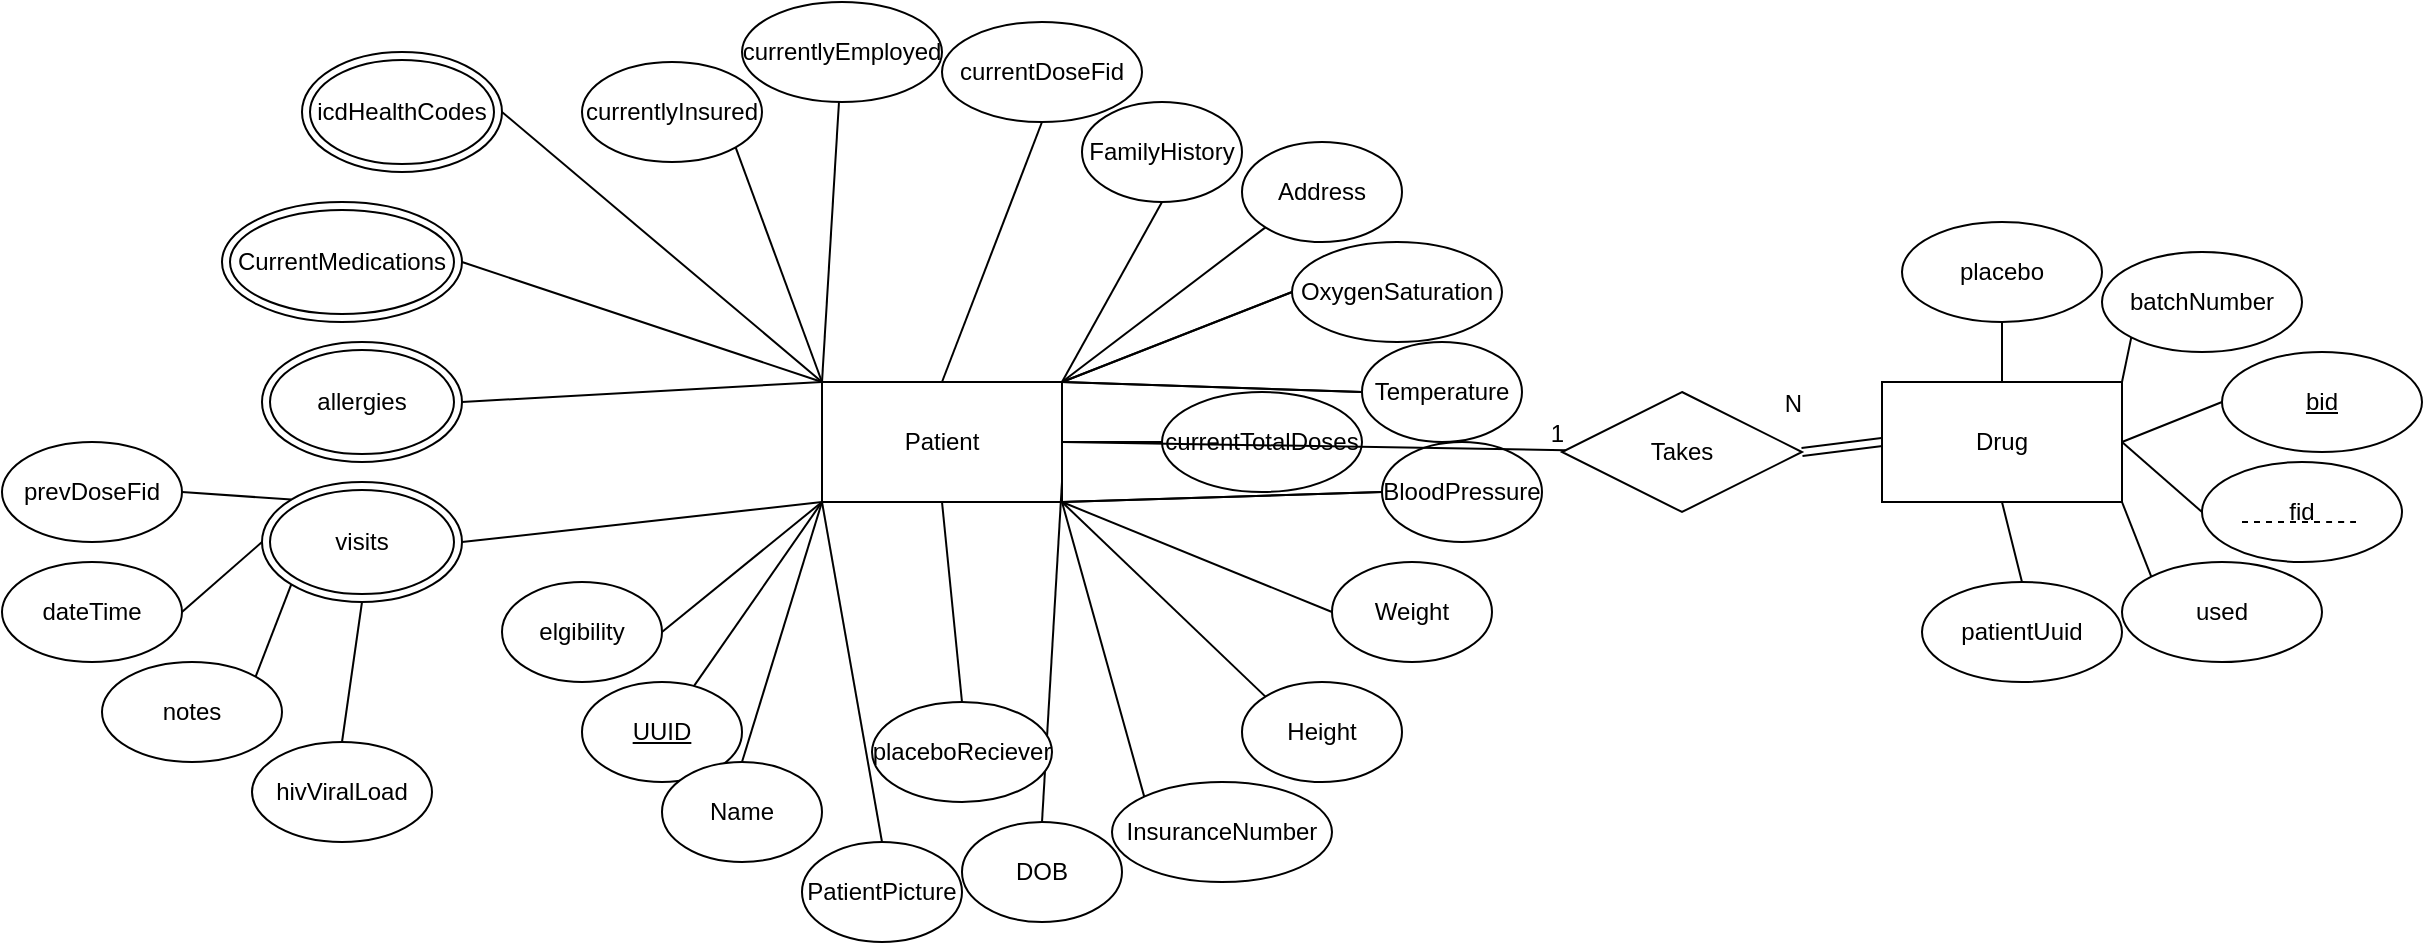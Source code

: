 <mxfile version="21.1.2" type="device">
  <diagram id="LXzsLuuNuo0Rxr8nkvQQ" name="Page-1">
    <mxGraphModel dx="840" dy="433" grid="1" gridSize="10" guides="1" tooltips="1" connect="1" arrows="1" fold="1" page="1" pageScale="1" pageWidth="850" pageHeight="1100" math="0" shadow="0">
      <root>
        <mxCell id="0" />
        <mxCell id="1" parent="0" />
        <mxCell id="w8x3Eff8AE29bfVnjQau-58" style="rounded=0;orthogonalLoop=1;jettySize=auto;html=1;exitX=0;exitY=1;exitDx=0;exitDy=0;endArrow=none;endFill=0;" edge="1" parent="1" source="w8x3Eff8AE29bfVnjQau-56" target="w8x3Eff8AE29bfVnjQau-57">
          <mxGeometry relative="1" as="geometry" />
        </mxCell>
        <mxCell id="w8x3Eff8AE29bfVnjQau-56" value="Patient" style="rounded=0;whiteSpace=wrap;html=1;" vertex="1" parent="1">
          <mxGeometry x="410" y="200" width="120" height="60" as="geometry" />
        </mxCell>
        <mxCell id="w8x3Eff8AE29bfVnjQau-57" value="&lt;u&gt;UUID&lt;/u&gt;" style="ellipse;whiteSpace=wrap;html=1;" vertex="1" parent="1">
          <mxGeometry x="290" y="350" width="80" height="50" as="geometry" />
        </mxCell>
        <mxCell id="w8x3Eff8AE29bfVnjQau-70" style="rounded=0;orthogonalLoop=1;jettySize=auto;html=1;exitX=0.5;exitY=0;exitDx=0;exitDy=0;endArrow=none;endFill=0;entryX=0;entryY=1;entryDx=0;entryDy=0;" edge="1" parent="1" source="w8x3Eff8AE29bfVnjQau-68" target="w8x3Eff8AE29bfVnjQau-56">
          <mxGeometry relative="1" as="geometry" />
        </mxCell>
        <mxCell id="w8x3Eff8AE29bfVnjQau-68" value="Name" style="ellipse;whiteSpace=wrap;html=1;" vertex="1" parent="1">
          <mxGeometry x="330" y="390" width="80" height="50" as="geometry" />
        </mxCell>
        <mxCell id="w8x3Eff8AE29bfVnjQau-131" style="rounded=0;orthogonalLoop=1;jettySize=auto;html=1;exitX=0.5;exitY=0;exitDx=0;exitDy=0;endArrow=none;endFill=0;" edge="1" parent="1" source="w8x3Eff8AE29bfVnjQau-95">
          <mxGeometry relative="1" as="geometry">
            <mxPoint x="530" y="250" as="targetPoint" />
          </mxGeometry>
        </mxCell>
        <mxCell id="w8x3Eff8AE29bfVnjQau-95" value="DOB" style="ellipse;whiteSpace=wrap;html=1;" vertex="1" parent="1">
          <mxGeometry x="480" y="420" width="80" height="50" as="geometry" />
        </mxCell>
        <mxCell id="w8x3Eff8AE29bfVnjQau-130" style="rounded=0;orthogonalLoop=1;jettySize=auto;html=1;exitX=0;exitY=0;exitDx=0;exitDy=0;endArrow=none;endFill=0;" edge="1" parent="1" source="w8x3Eff8AE29bfVnjQau-99">
          <mxGeometry relative="1" as="geometry">
            <mxPoint x="530" y="260" as="targetPoint" />
          </mxGeometry>
        </mxCell>
        <mxCell id="w8x3Eff8AE29bfVnjQau-99" value="InsuranceNumber" style="ellipse;whiteSpace=wrap;html=1;" vertex="1" parent="1">
          <mxGeometry x="555" y="400" width="110" height="50" as="geometry" />
        </mxCell>
        <mxCell id="w8x3Eff8AE29bfVnjQau-129" style="rounded=0;orthogonalLoop=1;jettySize=auto;html=1;exitX=0;exitY=0;exitDx=0;exitDy=0;endArrow=none;endFill=0;" edge="1" parent="1" source="w8x3Eff8AE29bfVnjQau-100">
          <mxGeometry relative="1" as="geometry">
            <mxPoint x="530" y="260" as="targetPoint" />
          </mxGeometry>
        </mxCell>
        <mxCell id="w8x3Eff8AE29bfVnjQau-100" value="Height" style="ellipse;whiteSpace=wrap;html=1;" vertex="1" parent="1">
          <mxGeometry x="620" y="350" width="80" height="50" as="geometry" />
        </mxCell>
        <mxCell id="w8x3Eff8AE29bfVnjQau-128" style="rounded=0;orthogonalLoop=1;jettySize=auto;html=1;exitX=0;exitY=0.5;exitDx=0;exitDy=0;entryX=1;entryY=1;entryDx=0;entryDy=0;endArrow=none;endFill=0;" edge="1" parent="1" source="w8x3Eff8AE29bfVnjQau-101" target="w8x3Eff8AE29bfVnjQau-56">
          <mxGeometry relative="1" as="geometry" />
        </mxCell>
        <mxCell id="w8x3Eff8AE29bfVnjQau-101" value="Weight" style="ellipse;whiteSpace=wrap;html=1;" vertex="1" parent="1">
          <mxGeometry x="665" y="290" width="80" height="50" as="geometry" />
        </mxCell>
        <mxCell id="w8x3Eff8AE29bfVnjQau-134" style="rounded=0;orthogonalLoop=1;jettySize=auto;html=1;exitX=0;exitY=0.5;exitDx=0;exitDy=0;entryX=1;entryY=1;entryDx=0;entryDy=0;endArrow=none;endFill=0;" edge="1" parent="1" source="w8x3Eff8AE29bfVnjQau-102" target="w8x3Eff8AE29bfVnjQau-56">
          <mxGeometry relative="1" as="geometry" />
        </mxCell>
        <mxCell id="w8x3Eff8AE29bfVnjQau-102" value="BloodPressure" style="ellipse;whiteSpace=wrap;html=1;" vertex="1" parent="1">
          <mxGeometry x="690" y="230" width="80" height="50" as="geometry" />
        </mxCell>
        <mxCell id="w8x3Eff8AE29bfVnjQau-126" style="rounded=0;orthogonalLoop=1;jettySize=auto;html=1;exitX=0;exitY=0.5;exitDx=0;exitDy=0;entryX=1;entryY=0;entryDx=0;entryDy=0;endArrow=none;endFill=0;" edge="1" parent="1" source="w8x3Eff8AE29bfVnjQau-103" target="w8x3Eff8AE29bfVnjQau-56">
          <mxGeometry relative="1" as="geometry" />
        </mxCell>
        <mxCell id="w8x3Eff8AE29bfVnjQau-103" value="Temperature" style="ellipse;whiteSpace=wrap;html=1;" vertex="1" parent="1">
          <mxGeometry x="680" y="180" width="80" height="50" as="geometry" />
        </mxCell>
        <mxCell id="w8x3Eff8AE29bfVnjQau-123" style="rounded=0;orthogonalLoop=1;jettySize=auto;html=1;exitX=0;exitY=0.5;exitDx=0;exitDy=0;entryX=1;entryY=0;entryDx=0;entryDy=0;endArrow=none;endFill=0;" edge="1" parent="1" source="w8x3Eff8AE29bfVnjQau-104" target="w8x3Eff8AE29bfVnjQau-56">
          <mxGeometry relative="1" as="geometry" />
        </mxCell>
        <mxCell id="w8x3Eff8AE29bfVnjQau-104" value="OxygenSaturation" style="ellipse;whiteSpace=wrap;html=1;" vertex="1" parent="1">
          <mxGeometry x="645" y="130" width="105" height="50" as="geometry" />
        </mxCell>
        <mxCell id="w8x3Eff8AE29bfVnjQau-122" style="rounded=0;orthogonalLoop=1;jettySize=auto;html=1;exitX=0;exitY=1;exitDx=0;exitDy=0;entryX=1;entryY=0;entryDx=0;entryDy=0;endArrow=none;endFill=0;" edge="1" parent="1" source="w8x3Eff8AE29bfVnjQau-105" target="w8x3Eff8AE29bfVnjQau-56">
          <mxGeometry relative="1" as="geometry" />
        </mxCell>
        <mxCell id="w8x3Eff8AE29bfVnjQau-105" value="Address" style="ellipse;whiteSpace=wrap;html=1;" vertex="1" parent="1">
          <mxGeometry x="620" y="80" width="80" height="50" as="geometry" />
        </mxCell>
        <mxCell id="w8x3Eff8AE29bfVnjQau-141" style="rounded=0;orthogonalLoop=1;jettySize=auto;html=1;endArrow=none;endFill=0;" edge="1" parent="1" source="w8x3Eff8AE29bfVnjQau-107">
          <mxGeometry relative="1" as="geometry">
            <mxPoint x="410" y="200" as="targetPoint" />
          </mxGeometry>
        </mxCell>
        <mxCell id="w8x3Eff8AE29bfVnjQau-107" value="currentlyEmployed" style="ellipse;whiteSpace=wrap;html=1;" vertex="1" parent="1">
          <mxGeometry x="370" y="10" width="100" height="50" as="geometry" />
        </mxCell>
        <mxCell id="w8x3Eff8AE29bfVnjQau-142" style="rounded=0;orthogonalLoop=1;jettySize=auto;html=1;exitX=0.5;exitY=1;exitDx=0;exitDy=0;entryX=1;entryY=0;entryDx=0;entryDy=0;endArrow=none;endFill=0;" edge="1" parent="1" source="w8x3Eff8AE29bfVnjQau-110" target="w8x3Eff8AE29bfVnjQau-56">
          <mxGeometry relative="1" as="geometry" />
        </mxCell>
        <mxCell id="w8x3Eff8AE29bfVnjQau-110" value="FamilyHistory" style="ellipse;whiteSpace=wrap;html=1;" vertex="1" parent="1">
          <mxGeometry x="540" y="60" width="80" height="50" as="geometry" />
        </mxCell>
        <mxCell id="w8x3Eff8AE29bfVnjQau-140" style="rounded=0;orthogonalLoop=1;jettySize=auto;html=1;exitX=1;exitY=1;exitDx=0;exitDy=0;entryX=0;entryY=0;entryDx=0;entryDy=0;endArrow=none;endFill=0;" edge="1" parent="1" source="w8x3Eff8AE29bfVnjQau-111" target="w8x3Eff8AE29bfVnjQau-56">
          <mxGeometry relative="1" as="geometry" />
        </mxCell>
        <mxCell id="w8x3Eff8AE29bfVnjQau-111" value="currentlyInsured" style="ellipse;whiteSpace=wrap;html=1;" vertex="1" parent="1">
          <mxGeometry x="290" y="40" width="90" height="50" as="geometry" />
        </mxCell>
        <mxCell id="w8x3Eff8AE29bfVnjQau-139" style="rounded=0;orthogonalLoop=1;jettySize=auto;html=1;exitX=1;exitY=0.5;exitDx=0;exitDy=0;endArrow=none;endFill=0;" edge="1" parent="1" source="w8x3Eff8AE29bfVnjQau-159">
          <mxGeometry relative="1" as="geometry">
            <mxPoint x="410" y="200" as="targetPoint" />
            <mxPoint x="210.0" y="135.0" as="sourcePoint" />
          </mxGeometry>
        </mxCell>
        <mxCell id="w8x3Eff8AE29bfVnjQau-138" style="rounded=0;orthogonalLoop=1;jettySize=auto;html=1;exitX=1;exitY=0.5;exitDx=0;exitDy=0;entryX=0;entryY=0;entryDx=0;entryDy=0;endArrow=none;endFill=0;" edge="1" parent="1" source="w8x3Eff8AE29bfVnjQau-162" target="w8x3Eff8AE29bfVnjQau-56">
          <mxGeometry relative="1" as="geometry">
            <mxPoint x="150.0" y="235.0" as="sourcePoint" />
          </mxGeometry>
        </mxCell>
        <mxCell id="w8x3Eff8AE29bfVnjQau-137" style="rounded=0;orthogonalLoop=1;jettySize=auto;html=1;exitX=1;exitY=0.5;exitDx=0;exitDy=0;entryX=0;entryY=1;entryDx=0;entryDy=0;endArrow=none;endFill=0;" edge="1" parent="1" source="w8x3Eff8AE29bfVnjQau-163" target="w8x3Eff8AE29bfVnjQau-56">
          <mxGeometry relative="1" as="geometry">
            <mxPoint x="160.0" y="325" as="sourcePoint" />
          </mxGeometry>
        </mxCell>
        <mxCell id="w8x3Eff8AE29bfVnjQau-136" style="rounded=0;orthogonalLoop=1;jettySize=auto;html=1;exitX=1;exitY=0.5;exitDx=0;exitDy=0;entryX=0;entryY=1;entryDx=0;entryDy=0;endArrow=none;endFill=0;" edge="1" parent="1" source="w8x3Eff8AE29bfVnjQau-115" target="w8x3Eff8AE29bfVnjQau-56">
          <mxGeometry relative="1" as="geometry" />
        </mxCell>
        <mxCell id="w8x3Eff8AE29bfVnjQau-115" value="elgibility" style="ellipse;whiteSpace=wrap;html=1;" vertex="1" parent="1">
          <mxGeometry x="250" y="300" width="80" height="50" as="geometry" />
        </mxCell>
        <mxCell id="w8x3Eff8AE29bfVnjQau-132" style="rounded=0;orthogonalLoop=1;jettySize=auto;html=1;exitX=0.5;exitY=0;exitDx=0;exitDy=0;entryX=0;entryY=1;entryDx=0;entryDy=0;endArrow=none;endFill=0;" edge="1" parent="1" source="w8x3Eff8AE29bfVnjQau-116" target="w8x3Eff8AE29bfVnjQau-56">
          <mxGeometry relative="1" as="geometry" />
        </mxCell>
        <mxCell id="w8x3Eff8AE29bfVnjQau-116" value="PatientPicture" style="ellipse;whiteSpace=wrap;html=1;" vertex="1" parent="1">
          <mxGeometry x="400" y="430" width="80" height="50" as="geometry" />
        </mxCell>
        <mxCell id="w8x3Eff8AE29bfVnjQau-143" style="rounded=0;orthogonalLoop=1;jettySize=auto;html=1;exitX=0;exitY=0.5;exitDx=0;exitDy=0;entryX=1;entryY=1;entryDx=0;entryDy=0;endArrow=none;endFill=0;" edge="1" parent="1">
          <mxGeometry relative="1" as="geometry">
            <mxPoint x="690.1" y="255" as="sourcePoint" />
            <mxPoint x="530.1" y="260" as="targetPoint" />
          </mxGeometry>
        </mxCell>
        <mxCell id="w8x3Eff8AE29bfVnjQau-144" style="rounded=0;orthogonalLoop=1;jettySize=auto;html=1;exitX=0;exitY=0.5;exitDx=0;exitDy=0;entryX=1;entryY=0;entryDx=0;entryDy=0;endArrow=none;endFill=0;" edge="1" parent="1">
          <mxGeometry relative="1" as="geometry">
            <mxPoint x="680.1" y="205" as="sourcePoint" />
            <mxPoint x="530.1" y="200" as="targetPoint" />
          </mxGeometry>
        </mxCell>
        <mxCell id="w8x3Eff8AE29bfVnjQau-145" style="rounded=0;orthogonalLoop=1;jettySize=auto;html=1;exitX=0;exitY=0.5;exitDx=0;exitDy=0;entryX=1;entryY=0;entryDx=0;entryDy=0;endArrow=none;endFill=0;" edge="1" parent="1">
          <mxGeometry relative="1" as="geometry">
            <mxPoint x="645.1" y="155" as="sourcePoint" />
            <mxPoint x="530.1" y="200" as="targetPoint" />
          </mxGeometry>
        </mxCell>
        <mxCell id="w8x3Eff8AE29bfVnjQau-152" style="rounded=0;orthogonalLoop=1;jettySize=auto;html=1;exitX=0.5;exitY=0;exitDx=0;exitDy=0;entryX=0.5;entryY=1;entryDx=0;entryDy=0;endArrow=none;endFill=0;" edge="1" parent="1" source="w8x3Eff8AE29bfVnjQau-149" target="w8x3Eff8AE29bfVnjQau-56">
          <mxGeometry relative="1" as="geometry" />
        </mxCell>
        <mxCell id="w8x3Eff8AE29bfVnjQau-149" value="placeboReciever" style="ellipse;whiteSpace=wrap;html=1;" vertex="1" parent="1">
          <mxGeometry x="435" y="360" width="90" height="50" as="geometry" />
        </mxCell>
        <mxCell id="w8x3Eff8AE29bfVnjQau-154" style="rounded=0;orthogonalLoop=1;jettySize=auto;html=1;exitX=0;exitY=0.5;exitDx=0;exitDy=0;entryX=1;entryY=0.5;entryDx=0;entryDy=0;endArrow=none;endFill=0;" edge="1" parent="1" source="w8x3Eff8AE29bfVnjQau-150" target="w8x3Eff8AE29bfVnjQau-56">
          <mxGeometry relative="1" as="geometry" />
        </mxCell>
        <mxCell id="w8x3Eff8AE29bfVnjQau-150" value="currentTotalDoses" style="ellipse;whiteSpace=wrap;html=1;" vertex="1" parent="1">
          <mxGeometry x="580" y="205" width="100" height="50" as="geometry" />
        </mxCell>
        <mxCell id="w8x3Eff8AE29bfVnjQau-155" style="rounded=0;orthogonalLoop=1;jettySize=auto;html=1;exitX=0.5;exitY=1;exitDx=0;exitDy=0;entryX=0.5;entryY=0;entryDx=0;entryDy=0;endArrow=none;endFill=0;" edge="1" parent="1" source="w8x3Eff8AE29bfVnjQau-151" target="w8x3Eff8AE29bfVnjQau-56">
          <mxGeometry relative="1" as="geometry" />
        </mxCell>
        <mxCell id="w8x3Eff8AE29bfVnjQau-151" value="currentDoseFid" style="ellipse;whiteSpace=wrap;html=1;" vertex="1" parent="1">
          <mxGeometry x="470" y="20" width="100" height="50" as="geometry" />
        </mxCell>
        <mxCell id="w8x3Eff8AE29bfVnjQau-159" value="icdHealthCodes" style="ellipse;shape=doubleEllipse;whiteSpace=wrap;html=1;" vertex="1" parent="1">
          <mxGeometry x="150" y="35" width="100" height="60" as="geometry" />
        </mxCell>
        <mxCell id="w8x3Eff8AE29bfVnjQau-162" value="allergies" style="ellipse;shape=doubleEllipse;whiteSpace=wrap;html=1;" vertex="1" parent="1">
          <mxGeometry x="130" y="180" width="100" height="60" as="geometry" />
        </mxCell>
        <mxCell id="w8x3Eff8AE29bfVnjQau-163" value="visits" style="ellipse;shape=doubleEllipse;whiteSpace=wrap;html=1;" vertex="1" parent="1">
          <mxGeometry x="130" y="250" width="100" height="60" as="geometry" />
        </mxCell>
        <mxCell id="w8x3Eff8AE29bfVnjQau-166" style="rounded=0;orthogonalLoop=1;jettySize=auto;html=1;exitX=1;exitY=0.5;exitDx=0;exitDy=0;entryX=0;entryY=0;entryDx=0;entryDy=0;endArrow=none;endFill=0;" edge="1" parent="1" source="w8x3Eff8AE29bfVnjQau-164" target="w8x3Eff8AE29bfVnjQau-56">
          <mxGeometry relative="1" as="geometry" />
        </mxCell>
        <mxCell id="w8x3Eff8AE29bfVnjQau-164" value="CurrentMedications" style="ellipse;shape=doubleEllipse;whiteSpace=wrap;html=1;" vertex="1" parent="1">
          <mxGeometry x="110" y="110" width="120" height="60" as="geometry" />
        </mxCell>
        <mxCell id="w8x3Eff8AE29bfVnjQau-174" style="rounded=0;orthogonalLoop=1;jettySize=auto;html=1;exitX=1;exitY=0.5;exitDx=0;exitDy=0;entryX=0;entryY=0;entryDx=0;entryDy=0;endArrow=none;endFill=0;" edge="1" parent="1" source="w8x3Eff8AE29bfVnjQau-167" target="w8x3Eff8AE29bfVnjQau-163">
          <mxGeometry relative="1" as="geometry" />
        </mxCell>
        <mxCell id="w8x3Eff8AE29bfVnjQau-167" value="prevDoseFid" style="ellipse;whiteSpace=wrap;html=1;" vertex="1" parent="1">
          <mxGeometry y="230" width="90" height="50" as="geometry" />
        </mxCell>
        <mxCell id="w8x3Eff8AE29bfVnjQau-173" style="rounded=0;orthogonalLoop=1;jettySize=auto;html=1;exitX=1;exitY=0.5;exitDx=0;exitDy=0;entryX=0;entryY=0.5;entryDx=0;entryDy=0;endArrow=none;endFill=0;" edge="1" parent="1" source="w8x3Eff8AE29bfVnjQau-168" target="w8x3Eff8AE29bfVnjQau-163">
          <mxGeometry relative="1" as="geometry" />
        </mxCell>
        <mxCell id="w8x3Eff8AE29bfVnjQau-168" value="dateTime" style="ellipse;whiteSpace=wrap;html=1;" vertex="1" parent="1">
          <mxGeometry y="290" width="90" height="50" as="geometry" />
        </mxCell>
        <mxCell id="w8x3Eff8AE29bfVnjQau-172" style="rounded=0;orthogonalLoop=1;jettySize=auto;html=1;exitX=1;exitY=0;exitDx=0;exitDy=0;entryX=0;entryY=1;entryDx=0;entryDy=0;endArrow=none;endFill=0;" edge="1" parent="1" source="w8x3Eff8AE29bfVnjQau-169" target="w8x3Eff8AE29bfVnjQau-163">
          <mxGeometry relative="1" as="geometry" />
        </mxCell>
        <mxCell id="w8x3Eff8AE29bfVnjQau-169" value="notes" style="ellipse;whiteSpace=wrap;html=1;" vertex="1" parent="1">
          <mxGeometry x="50" y="340" width="90" height="50" as="geometry" />
        </mxCell>
        <mxCell id="w8x3Eff8AE29bfVnjQau-171" style="rounded=0;orthogonalLoop=1;jettySize=auto;html=1;exitX=0.5;exitY=0;exitDx=0;exitDy=0;entryX=0.5;entryY=1;entryDx=0;entryDy=0;endArrow=none;endFill=0;" edge="1" parent="1" source="w8x3Eff8AE29bfVnjQau-170" target="w8x3Eff8AE29bfVnjQau-163">
          <mxGeometry relative="1" as="geometry" />
        </mxCell>
        <mxCell id="w8x3Eff8AE29bfVnjQau-170" value="hivViralLoad" style="ellipse;whiteSpace=wrap;html=1;" vertex="1" parent="1">
          <mxGeometry x="125" y="380" width="90" height="50" as="geometry" />
        </mxCell>
        <mxCell id="w8x3Eff8AE29bfVnjQau-175" value="Drug" style="rounded=0;whiteSpace=wrap;html=1;" vertex="1" parent="1">
          <mxGeometry x="940" y="200" width="120" height="60" as="geometry" />
        </mxCell>
        <mxCell id="w8x3Eff8AE29bfVnjQau-183" style="rounded=0;orthogonalLoop=1;jettySize=auto;html=1;exitX=0.5;exitY=1;exitDx=0;exitDy=0;entryX=0.5;entryY=0;entryDx=0;entryDy=0;endArrow=none;endFill=0;" edge="1" parent="1" source="w8x3Eff8AE29bfVnjQau-176" target="w8x3Eff8AE29bfVnjQau-175">
          <mxGeometry relative="1" as="geometry" />
        </mxCell>
        <mxCell id="w8x3Eff8AE29bfVnjQau-176" value="placebo" style="ellipse;whiteSpace=wrap;html=1;" vertex="1" parent="1">
          <mxGeometry x="950" y="120" width="100" height="50" as="geometry" />
        </mxCell>
        <mxCell id="w8x3Eff8AE29bfVnjQau-184" style="rounded=0;orthogonalLoop=1;jettySize=auto;html=1;exitX=0;exitY=1;exitDx=0;exitDy=0;entryX=1;entryY=0;entryDx=0;entryDy=0;endArrow=none;endFill=0;" edge="1" parent="1" source="w8x3Eff8AE29bfVnjQau-177" target="w8x3Eff8AE29bfVnjQau-175">
          <mxGeometry relative="1" as="geometry" />
        </mxCell>
        <mxCell id="w8x3Eff8AE29bfVnjQau-177" value="batchNumber" style="ellipse;whiteSpace=wrap;html=1;" vertex="1" parent="1">
          <mxGeometry x="1050" y="135" width="100" height="50" as="geometry" />
        </mxCell>
        <mxCell id="w8x3Eff8AE29bfVnjQau-185" style="rounded=0;orthogonalLoop=1;jettySize=auto;html=1;exitX=0;exitY=0.5;exitDx=0;exitDy=0;entryX=1;entryY=0.5;entryDx=0;entryDy=0;endArrow=none;endFill=0;" edge="1" parent="1" source="w8x3Eff8AE29bfVnjQau-178" target="w8x3Eff8AE29bfVnjQau-175">
          <mxGeometry relative="1" as="geometry" />
        </mxCell>
        <mxCell id="w8x3Eff8AE29bfVnjQau-178" value="&lt;u&gt;bid&lt;/u&gt;" style="ellipse;whiteSpace=wrap;html=1;" vertex="1" parent="1">
          <mxGeometry x="1110" y="185" width="100" height="50" as="geometry" />
        </mxCell>
        <mxCell id="w8x3Eff8AE29bfVnjQau-186" style="rounded=0;orthogonalLoop=1;jettySize=auto;html=1;exitX=0;exitY=0.5;exitDx=0;exitDy=0;endArrow=none;endFill=0;" edge="1" parent="1" source="w8x3Eff8AE29bfVnjQau-179">
          <mxGeometry relative="1" as="geometry">
            <mxPoint x="1060" y="230.0" as="targetPoint" />
          </mxGeometry>
        </mxCell>
        <mxCell id="w8x3Eff8AE29bfVnjQau-179" value="fid" style="ellipse;whiteSpace=wrap;html=1;" vertex="1" parent="1">
          <mxGeometry x="1100" y="240" width="100" height="50" as="geometry" />
        </mxCell>
        <mxCell id="w8x3Eff8AE29bfVnjQau-188" style="rounded=0;orthogonalLoop=1;jettySize=auto;html=1;exitX=0.5;exitY=0;exitDx=0;exitDy=0;entryX=0.5;entryY=1;entryDx=0;entryDy=0;endArrow=none;endFill=0;" edge="1" parent="1" source="w8x3Eff8AE29bfVnjQau-180" target="w8x3Eff8AE29bfVnjQau-175">
          <mxGeometry relative="1" as="geometry" />
        </mxCell>
        <mxCell id="w8x3Eff8AE29bfVnjQau-180" value="patientUuid" style="ellipse;whiteSpace=wrap;html=1;" vertex="1" parent="1">
          <mxGeometry x="960" y="300" width="100" height="50" as="geometry" />
        </mxCell>
        <mxCell id="w8x3Eff8AE29bfVnjQau-187" style="rounded=0;orthogonalLoop=1;jettySize=auto;html=1;exitX=0;exitY=0;exitDx=0;exitDy=0;endArrow=none;endFill=0;" edge="1" parent="1" source="w8x3Eff8AE29bfVnjQau-181">
          <mxGeometry relative="1" as="geometry">
            <mxPoint x="1060" y="260" as="targetPoint" />
          </mxGeometry>
        </mxCell>
        <mxCell id="w8x3Eff8AE29bfVnjQau-181" value="used" style="ellipse;whiteSpace=wrap;html=1;" vertex="1" parent="1">
          <mxGeometry x="1060" y="290" width="100" height="50" as="geometry" />
        </mxCell>
        <mxCell id="w8x3Eff8AE29bfVnjQau-182" value="" style="endArrow=none;dashed=1;html=1;" edge="1" parent="1">
          <mxGeometry width="50" height="50" relative="1" as="geometry">
            <mxPoint x="1120" y="270" as="sourcePoint" />
            <mxPoint x="1180" y="270" as="targetPoint" />
            <Array as="points">
              <mxPoint x="1170" y="270" />
            </Array>
          </mxGeometry>
        </mxCell>
        <mxCell id="w8x3Eff8AE29bfVnjQau-193" value="Takes" style="shape=rhombus;perimeter=rhombusPerimeter;whiteSpace=wrap;html=1;align=center;" vertex="1" parent="1">
          <mxGeometry x="780" y="205" width="120" height="60" as="geometry" />
        </mxCell>
        <mxCell id="w8x3Eff8AE29bfVnjQau-195" value="" style="shape=link;html=1;rounded=0;endArrow=none;endFill=0;entryX=0;entryY=0.5;entryDx=0;entryDy=0;exitX=1;exitY=0.5;exitDx=0;exitDy=0;" edge="1" parent="1" source="w8x3Eff8AE29bfVnjQau-193" target="w8x3Eff8AE29bfVnjQau-175">
          <mxGeometry relative="1" as="geometry">
            <mxPoint x="1020" y="625" as="sourcePoint" />
            <mxPoint x="1070" y="560" as="targetPoint" />
          </mxGeometry>
        </mxCell>
        <mxCell id="w8x3Eff8AE29bfVnjQau-196" value="N" style="resizable=0;html=1;align=right;verticalAlign=bottom;" connectable="0" vertex="1" parent="w8x3Eff8AE29bfVnjQau-195">
          <mxGeometry x="1" relative="1" as="geometry">
            <mxPoint x="-40" y="-10" as="offset" />
          </mxGeometry>
        </mxCell>
        <mxCell id="w8x3Eff8AE29bfVnjQau-198" value="" style="endArrow=none;html=1;rounded=0;exitX=1;exitY=0.5;exitDx=0;exitDy=0;" edge="1" parent="1" source="w8x3Eff8AE29bfVnjQau-56" target="w8x3Eff8AE29bfVnjQau-193">
          <mxGeometry relative="1" as="geometry">
            <mxPoint x="875" y="755" as="sourcePoint" />
            <mxPoint x="905" y="755" as="targetPoint" />
          </mxGeometry>
        </mxCell>
        <mxCell id="w8x3Eff8AE29bfVnjQau-199" value="1" style="resizable=0;html=1;align=right;verticalAlign=bottom;" connectable="0" vertex="1" parent="w8x3Eff8AE29bfVnjQau-198">
          <mxGeometry x="1" relative="1" as="geometry" />
        </mxCell>
      </root>
    </mxGraphModel>
  </diagram>
</mxfile>
